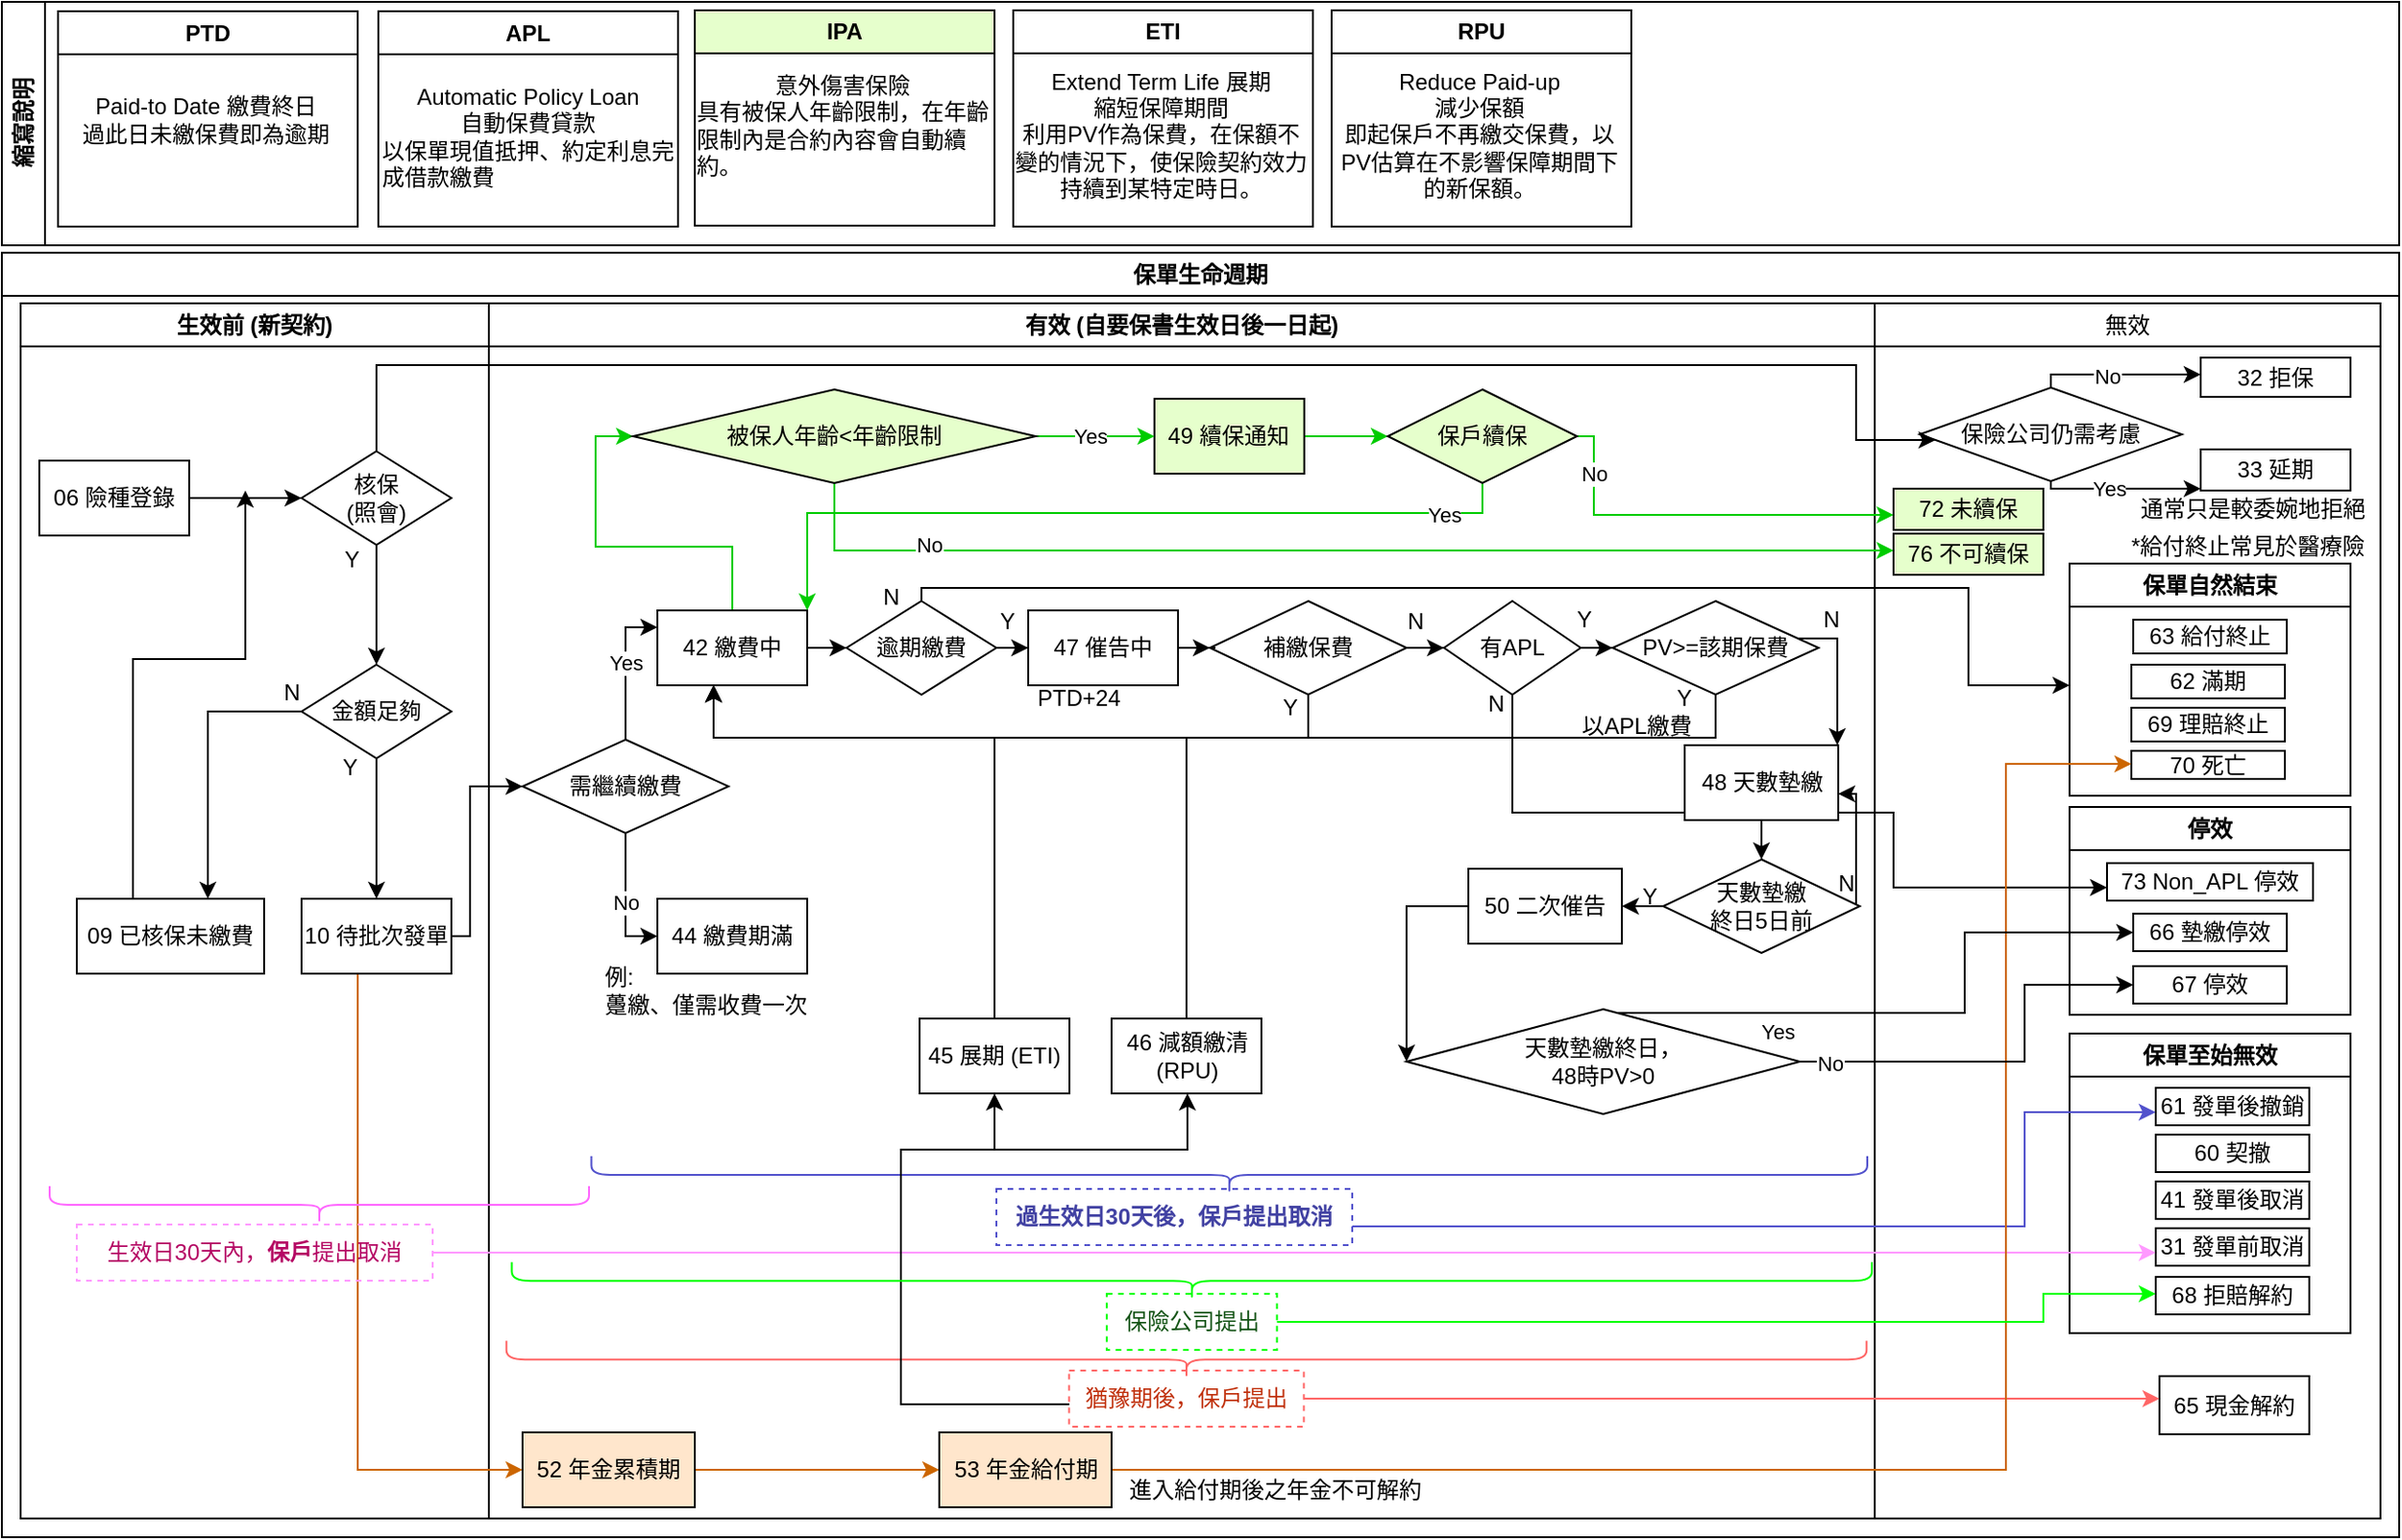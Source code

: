 <mxfile version="20.8.5" type="github">
  <diagram name="Page-1" id="74e2e168-ea6b-b213-b513-2b3c1d86103e">
    <mxGraphModel dx="1434" dy="764" grid="1" gridSize="10" guides="1" tooltips="1" connect="1" arrows="1" fold="1" page="1" pageScale="1" pageWidth="1100" pageHeight="850" background="none" math="0" shadow="0">
      <root>
        <mxCell id="0" />
        <mxCell id="1" parent="0" />
        <mxCell id="DVyqi5FKeD5EoQhoKruz-1" value="生效前 (新契約)" style="swimlane;whiteSpace=wrap;html=1;" parent="1" vertex="1">
          <mxGeometry x="40" y="181" width="250" height="649" as="geometry" />
        </mxCell>
        <mxCell id="DVyqi5FKeD5EoQhoKruz-2" value="有效 (自要保書生效日後一日起)" style="swimlane;whiteSpace=wrap;html=1;" parent="1" vertex="1">
          <mxGeometry x="290" y="181" width="740" height="649" as="geometry" />
        </mxCell>
        <mxCell id="DVyqi5FKeD5EoQhoKruz-3" value="保單生命週期" style="swimlane;whiteSpace=wrap;html=1;" parent="1" vertex="1">
          <mxGeometry x="30" y="154" width="1280" height="686" as="geometry">
            <mxRectangle x="30" y="154" width="110" height="30" as="alternateBounds" />
          </mxGeometry>
        </mxCell>
        <mxCell id="DVyqi5FKeD5EoQhoKruz-4" value="無效" style="swimlane;whiteSpace=wrap;html=1;fontStyle=0" parent="DVyqi5FKeD5EoQhoKruz-3" vertex="1">
          <mxGeometry x="1000" y="27" width="270" height="649" as="geometry" />
        </mxCell>
        <mxCell id="YKBG0jgpZs3wiLhJpTWU-11" value="32 拒保" style="rounded=0;whiteSpace=wrap;html=1;" parent="DVyqi5FKeD5EoQhoKruz-4" vertex="1">
          <mxGeometry x="174" y="29" width="80" height="21" as="geometry" />
        </mxCell>
        <mxCell id="YKBG0jgpZs3wiLhJpTWU-12" value="33 延期" style="rounded=0;whiteSpace=wrap;html=1;" parent="DVyqi5FKeD5EoQhoKruz-4" vertex="1">
          <mxGeometry x="174" y="78" width="80" height="22" as="geometry" />
        </mxCell>
        <mxCell id="YKBG0jgpZs3wiLhJpTWU-16" style="edgeStyle=orthogonalEdgeStyle;rounded=0;orthogonalLoop=1;jettySize=auto;html=1;" parent="DVyqi5FKeD5EoQhoKruz-4" source="YKBG0jgpZs3wiLhJpTWU-14" target="YKBG0jgpZs3wiLhJpTWU-11" edge="1">
          <mxGeometry relative="1" as="geometry">
            <Array as="points">
              <mxPoint x="94" y="38" />
            </Array>
          </mxGeometry>
        </mxCell>
        <mxCell id="YKBG0jgpZs3wiLhJpTWU-117" value="No" style="edgeLabel;html=1;align=center;verticalAlign=middle;resizable=0;points=[];" parent="YKBG0jgpZs3wiLhJpTWU-16" vertex="1" connectable="0">
          <mxGeometry x="-0.146" y="-1" relative="1" as="geometry">
            <mxPoint as="offset" />
          </mxGeometry>
        </mxCell>
        <mxCell id="YKBG0jgpZs3wiLhJpTWU-17" style="edgeStyle=orthogonalEdgeStyle;rounded=0;orthogonalLoop=1;jettySize=auto;html=1;" parent="DVyqi5FKeD5EoQhoKruz-4" source="YKBG0jgpZs3wiLhJpTWU-14" target="YKBG0jgpZs3wiLhJpTWU-12" edge="1">
          <mxGeometry relative="1" as="geometry">
            <Array as="points">
              <mxPoint x="94" y="99" />
            </Array>
          </mxGeometry>
        </mxCell>
        <mxCell id="YKBG0jgpZs3wiLhJpTWU-116" value="Yes" style="edgeLabel;html=1;align=center;verticalAlign=middle;resizable=0;points=[];" parent="YKBG0jgpZs3wiLhJpTWU-17" vertex="1" connectable="0">
          <mxGeometry x="-0.167" relative="1" as="geometry">
            <mxPoint as="offset" />
          </mxGeometry>
        </mxCell>
        <mxCell id="YKBG0jgpZs3wiLhJpTWU-14" value="保險公司仍需考慮" style="rhombus;whiteSpace=wrap;html=1;" parent="DVyqi5FKeD5EoQhoKruz-4" vertex="1">
          <mxGeometry x="24" y="45" width="140" height="50" as="geometry" />
        </mxCell>
        <mxCell id="YKBG0jgpZs3wiLhJpTWU-21" value="通常只是較委婉地拒絕" style="text;html=1;strokeColor=none;fillColor=none;align=left;verticalAlign=middle;whiteSpace=wrap;rounded=0;" parent="DVyqi5FKeD5EoQhoKruz-4" vertex="1">
          <mxGeometry x="140" y="95" width="130" height="30" as="geometry" />
        </mxCell>
        <mxCell id="YKBG0jgpZs3wiLhJpTWU-92" value="保單自然結束" style="swimlane;whiteSpace=wrap;html=1;" parent="DVyqi5FKeD5EoQhoKruz-4" vertex="1">
          <mxGeometry x="104" y="139" width="150" height="124" as="geometry">
            <mxRectangle x="104" y="139" width="110" height="30" as="alternateBounds" />
          </mxGeometry>
        </mxCell>
        <mxCell id="YKBG0jgpZs3wiLhJpTWU-93" value="62 滿期" style="rounded=0;whiteSpace=wrap;html=1;" parent="YKBG0jgpZs3wiLhJpTWU-92" vertex="1">
          <mxGeometry x="33" y="54" width="82" height="18" as="geometry" />
        </mxCell>
        <mxCell id="YKBG0jgpZs3wiLhJpTWU-94" value="69 理賠終止" style="rounded=0;whiteSpace=wrap;html=1;" parent="YKBG0jgpZs3wiLhJpTWU-92" vertex="1">
          <mxGeometry x="33" y="77" width="82" height="18" as="geometry" />
        </mxCell>
        <mxCell id="YKBG0jgpZs3wiLhJpTWU-95" value="70 死亡" style="rounded=0;whiteSpace=wrap;html=1;" parent="YKBG0jgpZs3wiLhJpTWU-92" vertex="1">
          <mxGeometry x="33" y="100" width="82" height="15" as="geometry" />
        </mxCell>
        <mxCell id="YKBG0jgpZs3wiLhJpTWU-201" value="63 給付終止" style="rounded=0;whiteSpace=wrap;html=1;" parent="YKBG0jgpZs3wiLhJpTWU-92" vertex="1">
          <mxGeometry x="34" y="30" width="82" height="18" as="geometry" />
        </mxCell>
        <mxCell id="YKBG0jgpZs3wiLhJpTWU-96" value="停效" style="swimlane;whiteSpace=wrap;html=1;" parent="DVyqi5FKeD5EoQhoKruz-4" vertex="1">
          <mxGeometry x="104" y="269" width="150" height="111" as="geometry" />
        </mxCell>
        <mxCell id="YKBG0jgpZs3wiLhJpTWU-34" value="73 Non_APL 停效" style="rounded=0;whiteSpace=wrap;html=1;" parent="YKBG0jgpZs3wiLhJpTWU-96" vertex="1">
          <mxGeometry x="20" y="30" width="110" height="20" as="geometry" />
        </mxCell>
        <mxCell id="YKBG0jgpZs3wiLhJpTWU-78" value="67 停效" style="rounded=0;whiteSpace=wrap;html=1;" parent="YKBG0jgpZs3wiLhJpTWU-96" vertex="1">
          <mxGeometry x="34" y="85" width="82" height="20" as="geometry" />
        </mxCell>
        <mxCell id="YKBG0jgpZs3wiLhJpTWU-77" value="66 墊繳停效" style="rounded=0;whiteSpace=wrap;html=1;" parent="YKBG0jgpZs3wiLhJpTWU-96" vertex="1">
          <mxGeometry x="34" y="57" width="82" height="20" as="geometry" />
        </mxCell>
        <mxCell id="YKBG0jgpZs3wiLhJpTWU-100" value="31 發單前取消" style="rounded=0;whiteSpace=wrap;html=1;" parent="DVyqi5FKeD5EoQhoKruz-4" vertex="1">
          <mxGeometry x="150" y="494" width="82" height="20" as="geometry" />
        </mxCell>
        <mxCell id="YKBG0jgpZs3wiLhJpTWU-103" value="41 發單後取消" style="rounded=0;whiteSpace=wrap;html=1;" parent="DVyqi5FKeD5EoQhoKruz-4" vertex="1">
          <mxGeometry x="150" y="469" width="82" height="20" as="geometry" />
        </mxCell>
        <mxCell id="YKBG0jgpZs3wiLhJpTWU-104" value="60 契撤" style="rounded=0;whiteSpace=wrap;html=1;" parent="DVyqi5FKeD5EoQhoKruz-4" vertex="1">
          <mxGeometry x="150" y="444" width="82" height="20" as="geometry" />
        </mxCell>
        <mxCell id="YKBG0jgpZs3wiLhJpTWU-106" value="61 發單後撤銷" style="rounded=0;whiteSpace=wrap;html=1;" parent="DVyqi5FKeD5EoQhoKruz-4" vertex="1">
          <mxGeometry x="150" y="419" width="82" height="20" as="geometry" />
        </mxCell>
        <mxCell id="YKBG0jgpZs3wiLhJpTWU-111" value="保單至始無效" style="swimlane;whiteSpace=wrap;html=1;" parent="DVyqi5FKeD5EoQhoKruz-4" vertex="1">
          <mxGeometry x="104" y="390" width="150" height="160" as="geometry">
            <mxRectangle x="110" y="156" width="110" height="30" as="alternateBounds" />
          </mxGeometry>
        </mxCell>
        <mxCell id="YKBG0jgpZs3wiLhJpTWU-190" value="68 拒賠解約" style="rounded=0;whiteSpace=wrap;html=1;" parent="YKBG0jgpZs3wiLhJpTWU-111" vertex="1">
          <mxGeometry x="46" y="130" width="82" height="20" as="geometry" />
        </mxCell>
        <mxCell id="YKBG0jgpZs3wiLhJpTWU-126" value="65 現金解約" style="rounded=0;whiteSpace=wrap;html=1;" parent="DVyqi5FKeD5EoQhoKruz-4" vertex="1">
          <mxGeometry x="152" y="573" width="80" height="31" as="geometry" />
        </mxCell>
        <mxCell id="YKBG0jgpZs3wiLhJpTWU-141" value="76 不可續保" style="rounded=0;whiteSpace=wrap;html=1;fillColor=#E6FFCC;" parent="DVyqi5FKeD5EoQhoKruz-4" vertex="1">
          <mxGeometry x="10" y="123" width="80" height="22" as="geometry" />
        </mxCell>
        <mxCell id="YKBG0jgpZs3wiLhJpTWU-174" value="72 未續保" style="rounded=0;whiteSpace=wrap;html=1;fillColor=#E6FFCC;" parent="DVyqi5FKeD5EoQhoKruz-4" vertex="1">
          <mxGeometry x="10" y="99" width="80" height="22" as="geometry" />
        </mxCell>
        <mxCell id="YKBG0jgpZs3wiLhJpTWU-202" value="*給付終止常見於醫療險" style="text;html=1;strokeColor=none;fillColor=none;align=left;verticalAlign=middle;whiteSpace=wrap;rounded=0;" parent="DVyqi5FKeD5EoQhoKruz-4" vertex="1">
          <mxGeometry x="135" y="115" width="130" height="30" as="geometry" />
        </mxCell>
        <mxCell id="DVyqi5FKeD5EoQhoKruz-7" value="" style="edgeStyle=orthogonalEdgeStyle;rounded=0;orthogonalLoop=1;jettySize=auto;html=1;" parent="DVyqi5FKeD5EoQhoKruz-3" source="DVyqi5FKeD5EoQhoKruz-5" target="DVyqi5FKeD5EoQhoKruz-6" edge="1">
          <mxGeometry relative="1" as="geometry" />
        </mxCell>
        <mxCell id="DVyqi5FKeD5EoQhoKruz-5" value="06 險種登錄" style="rounded=0;whiteSpace=wrap;html=1;" parent="DVyqi5FKeD5EoQhoKruz-3" vertex="1">
          <mxGeometry x="20" y="111" width="80" height="40" as="geometry" />
        </mxCell>
        <mxCell id="DVyqi5FKeD5EoQhoKruz-12" value="" style="edgeStyle=orthogonalEdgeStyle;rounded=0;orthogonalLoop=1;jettySize=auto;html=1;" parent="DVyqi5FKeD5EoQhoKruz-3" source="DVyqi5FKeD5EoQhoKruz-6" target="DVyqi5FKeD5EoQhoKruz-11" edge="1">
          <mxGeometry relative="1" as="geometry" />
        </mxCell>
        <mxCell id="YKBG0jgpZs3wiLhJpTWU-36" style="edgeStyle=orthogonalEdgeStyle;rounded=0;orthogonalLoop=1;jettySize=auto;html=1;" parent="DVyqi5FKeD5EoQhoKruz-3" source="DVyqi5FKeD5EoQhoKruz-6" target="YKBG0jgpZs3wiLhJpTWU-14" edge="1">
          <mxGeometry relative="1" as="geometry">
            <Array as="points">
              <mxPoint x="200" y="60" />
              <mxPoint x="990" y="60" />
              <mxPoint x="990" y="100" />
            </Array>
          </mxGeometry>
        </mxCell>
        <mxCell id="DVyqi5FKeD5EoQhoKruz-6" value="核保&lt;br&gt;(照會)" style="rhombus;whiteSpace=wrap;html=1;" parent="DVyqi5FKeD5EoQhoKruz-3" vertex="1">
          <mxGeometry x="160" y="106" width="80" height="50" as="geometry" />
        </mxCell>
        <mxCell id="YKBG0jgpZs3wiLhJpTWU-3" style="edgeStyle=orthogonalEdgeStyle;rounded=0;orthogonalLoop=1;jettySize=auto;html=1;entryX=0;entryY=0.5;entryDx=0;entryDy=0;" parent="DVyqi5FKeD5EoQhoKruz-3" source="DVyqi5FKeD5EoQhoKruz-9" target="DVyqi5FKeD5EoQhoKruz-30" edge="1">
          <mxGeometry relative="1" as="geometry">
            <Array as="points">
              <mxPoint x="250" y="365" />
              <mxPoint x="250" y="285" />
            </Array>
          </mxGeometry>
        </mxCell>
        <mxCell id="YKBG0jgpZs3wiLhJpTWU-180" style="edgeStyle=orthogonalEdgeStyle;rounded=0;orthogonalLoop=1;jettySize=auto;html=1;strokeColor=#CC6600;" parent="DVyqi5FKeD5EoQhoKruz-3" source="DVyqi5FKeD5EoQhoKruz-9" target="YKBG0jgpZs3wiLhJpTWU-178" edge="1">
          <mxGeometry relative="1" as="geometry">
            <Array as="points">
              <mxPoint x="190" y="650" />
            </Array>
          </mxGeometry>
        </mxCell>
        <mxCell id="DVyqi5FKeD5EoQhoKruz-9" value="10 待批次發單" style="rounded=0;whiteSpace=wrap;html=1;" parent="DVyqi5FKeD5EoQhoKruz-3" vertex="1">
          <mxGeometry x="160" y="345" width="80" height="40" as="geometry" />
        </mxCell>
        <mxCell id="DVyqi5FKeD5EoQhoKruz-22" style="edgeStyle=orthogonalEdgeStyle;rounded=0;orthogonalLoop=1;jettySize=auto;html=1;startArrow=none;" parent="DVyqi5FKeD5EoQhoKruz-3" target="DVyqi5FKeD5EoQhoKruz-14" edge="1">
          <mxGeometry relative="1" as="geometry">
            <mxPoint x="110" y="260" as="sourcePoint" />
            <Array as="points">
              <mxPoint x="110" y="260" />
            </Array>
          </mxGeometry>
        </mxCell>
        <mxCell id="DVyqi5FKeD5EoQhoKruz-23" style="edgeStyle=orthogonalEdgeStyle;rounded=0;orthogonalLoop=1;jettySize=auto;html=1;" parent="DVyqi5FKeD5EoQhoKruz-3" source="DVyqi5FKeD5EoQhoKruz-11" target="DVyqi5FKeD5EoQhoKruz-9" edge="1">
          <mxGeometry relative="1" as="geometry">
            <Array as="points">
              <mxPoint x="200" y="340" />
              <mxPoint x="200" y="340" />
            </Array>
          </mxGeometry>
        </mxCell>
        <mxCell id="DVyqi5FKeD5EoQhoKruz-11" value="金額足夠" style="rhombus;whiteSpace=wrap;html=1;" parent="DVyqi5FKeD5EoQhoKruz-3" vertex="1">
          <mxGeometry x="160" y="220" width="80" height="50" as="geometry" />
        </mxCell>
        <mxCell id="DVyqi5FKeD5EoQhoKruz-13" value="Y" style="text;html=1;strokeColor=none;fillColor=none;align=center;verticalAlign=middle;whiteSpace=wrap;rounded=0;" parent="DVyqi5FKeD5EoQhoKruz-3" vertex="1">
          <mxGeometry x="172" y="149" width="30" height="30" as="geometry" />
        </mxCell>
        <mxCell id="DVyqi5FKeD5EoQhoKruz-14" value="09 已核保未繳費" style="rounded=0;whiteSpace=wrap;html=1;" parent="DVyqi5FKeD5EoQhoKruz-3" vertex="1">
          <mxGeometry x="40" y="345" width="100" height="40" as="geometry" />
        </mxCell>
        <mxCell id="DVyqi5FKeD5EoQhoKruz-24" value="Y" style="text;html=1;strokeColor=none;fillColor=none;align=center;verticalAlign=middle;whiteSpace=wrap;rounded=0;" parent="DVyqi5FKeD5EoQhoKruz-3" vertex="1">
          <mxGeometry x="171" y="260" width="30" height="30" as="geometry" />
        </mxCell>
        <mxCell id="DVyqi5FKeD5EoQhoKruz-26" value="" style="edgeStyle=orthogonalEdgeStyle;rounded=0;orthogonalLoop=1;jettySize=auto;html=1;endArrow=none;" parent="DVyqi5FKeD5EoQhoKruz-3" source="DVyqi5FKeD5EoQhoKruz-11" edge="1">
          <mxGeometry relative="1" as="geometry">
            <mxPoint x="150" y="335" as="sourcePoint" />
            <mxPoint x="110" y="260" as="targetPoint" />
            <Array as="points">
              <mxPoint x="110" y="245" />
            </Array>
          </mxGeometry>
        </mxCell>
        <mxCell id="DVyqi5FKeD5EoQhoKruz-27" value="N" style="text;html=1;strokeColor=none;fillColor=none;align=center;verticalAlign=middle;whiteSpace=wrap;rounded=0;" parent="DVyqi5FKeD5EoQhoKruz-3" vertex="1">
          <mxGeometry x="140" y="220" width="30" height="30" as="geometry" />
        </mxCell>
        <mxCell id="YKBG0jgpZs3wiLhJpTWU-4" style="edgeStyle=orthogonalEdgeStyle;rounded=0;orthogonalLoop=1;jettySize=auto;html=1;" parent="DVyqi5FKeD5EoQhoKruz-3" source="DVyqi5FKeD5EoQhoKruz-30" target="YKBG0jgpZs3wiLhJpTWU-2" edge="1">
          <mxGeometry relative="1" as="geometry">
            <Array as="points">
              <mxPoint x="333" y="200" />
            </Array>
          </mxGeometry>
        </mxCell>
        <mxCell id="YKBG0jgpZs3wiLhJpTWU-119" value="Yes" style="edgeLabel;html=1;align=center;verticalAlign=middle;resizable=0;points=[];" parent="YKBG0jgpZs3wiLhJpTWU-4" vertex="1" connectable="0">
          <mxGeometry x="0.074" relative="1" as="geometry">
            <mxPoint as="offset" />
          </mxGeometry>
        </mxCell>
        <mxCell id="YKBG0jgpZs3wiLhJpTWU-5" style="edgeStyle=orthogonalEdgeStyle;rounded=0;orthogonalLoop=1;jettySize=auto;html=1;" parent="DVyqi5FKeD5EoQhoKruz-3" source="DVyqi5FKeD5EoQhoKruz-30" target="YKBG0jgpZs3wiLhJpTWU-1" edge="1">
          <mxGeometry relative="1" as="geometry">
            <Array as="points">
              <mxPoint x="333" y="365" />
            </Array>
          </mxGeometry>
        </mxCell>
        <mxCell id="YKBG0jgpZs3wiLhJpTWU-118" value="No" style="edgeLabel;html=1;align=center;verticalAlign=middle;resizable=0;points=[];" parent="YKBG0jgpZs3wiLhJpTWU-5" vertex="1" connectable="0">
          <mxGeometry x="0.028" relative="1" as="geometry">
            <mxPoint as="offset" />
          </mxGeometry>
        </mxCell>
        <mxCell id="DVyqi5FKeD5EoQhoKruz-30" value="需繼續繳費" style="rhombus;whiteSpace=wrap;html=1;" parent="DVyqi5FKeD5EoQhoKruz-3" vertex="1">
          <mxGeometry x="278" y="260" width="110" height="50" as="geometry" />
        </mxCell>
        <mxCell id="YKBG0jgpZs3wiLhJpTWU-1" value="44 繳費期滿" style="rounded=0;whiteSpace=wrap;html=1;" parent="DVyqi5FKeD5EoQhoKruz-3" vertex="1">
          <mxGeometry x="350" y="345" width="80" height="40" as="geometry" />
        </mxCell>
        <mxCell id="YKBG0jgpZs3wiLhJpTWU-26" value="" style="edgeStyle=orthogonalEdgeStyle;rounded=0;orthogonalLoop=1;jettySize=auto;html=1;" parent="DVyqi5FKeD5EoQhoKruz-3" source="YKBG0jgpZs3wiLhJpTWU-2" target="YKBG0jgpZs3wiLhJpTWU-23" edge="1">
          <mxGeometry relative="1" as="geometry" />
        </mxCell>
        <mxCell id="YKBG0jgpZs3wiLhJpTWU-138" style="edgeStyle=orthogonalEdgeStyle;rounded=0;orthogonalLoop=1;jettySize=auto;html=1;exitX=0.5;exitY=0;exitDx=0;exitDy=0;entryX=0;entryY=0.5;entryDx=0;entryDy=0;strokeColor=#00CC00;" parent="DVyqi5FKeD5EoQhoKruz-3" source="YKBG0jgpZs3wiLhJpTWU-2" target="YKBG0jgpZs3wiLhJpTWU-137" edge="1">
          <mxGeometry relative="1" as="geometry" />
        </mxCell>
        <mxCell id="YKBG0jgpZs3wiLhJpTWU-2" value="42 繳費中" style="rounded=0;whiteSpace=wrap;html=1;" parent="DVyqi5FKeD5EoQhoKruz-3" vertex="1">
          <mxGeometry x="350" y="191" width="80" height="40" as="geometry" />
        </mxCell>
        <mxCell id="YKBG0jgpZs3wiLhJpTWU-8" value="例:&lt;br&gt;躉繳、僅需收費一次" style="text;html=1;strokeColor=none;fillColor=none;align=left;verticalAlign=middle;whiteSpace=wrap;rounded=0;" parent="DVyqi5FKeD5EoQhoKruz-3" vertex="1">
          <mxGeometry x="320" y="379" width="110" height="30" as="geometry" />
        </mxCell>
        <mxCell id="YKBG0jgpZs3wiLhJpTWU-30" value="" style="edgeStyle=orthogonalEdgeStyle;rounded=0;orthogonalLoop=1;jettySize=auto;html=1;" parent="DVyqi5FKeD5EoQhoKruz-3" source="YKBG0jgpZs3wiLhJpTWU-23" target="YKBG0jgpZs3wiLhJpTWU-27" edge="1">
          <mxGeometry relative="1" as="geometry" />
        </mxCell>
        <mxCell id="YKBG0jgpZs3wiLhJpTWU-23" value="逾期繳費" style="rhombus;whiteSpace=wrap;html=1;" parent="DVyqi5FKeD5EoQhoKruz-3" vertex="1">
          <mxGeometry x="451" y="186" width="80" height="50" as="geometry" />
        </mxCell>
        <mxCell id="YKBG0jgpZs3wiLhJpTWU-52" value="" style="edgeStyle=orthogonalEdgeStyle;rounded=0;orthogonalLoop=1;jettySize=auto;html=1;" parent="DVyqi5FKeD5EoQhoKruz-3" source="YKBG0jgpZs3wiLhJpTWU-25" target="YKBG0jgpZs3wiLhJpTWU-50" edge="1">
          <mxGeometry relative="1" as="geometry">
            <mxPoint x="756" y="205" as="sourcePoint" />
            <mxPoint x="819" y="210" as="targetPoint" />
          </mxGeometry>
        </mxCell>
        <mxCell id="YKBG0jgpZs3wiLhJpTWU-25" value="補繳保費" style="rhombus;whiteSpace=wrap;html=1;" parent="DVyqi5FKeD5EoQhoKruz-3" vertex="1">
          <mxGeometry x="645" y="186" width="105" height="50" as="geometry" />
        </mxCell>
        <mxCell id="YKBG0jgpZs3wiLhJpTWU-32" value="" style="edgeStyle=orthogonalEdgeStyle;rounded=0;orthogonalLoop=1;jettySize=auto;html=1;" parent="DVyqi5FKeD5EoQhoKruz-3" source="YKBG0jgpZs3wiLhJpTWU-27" target="YKBG0jgpZs3wiLhJpTWU-25" edge="1">
          <mxGeometry relative="1" as="geometry" />
        </mxCell>
        <mxCell id="YKBG0jgpZs3wiLhJpTWU-27" value="47 催告中" style="rounded=0;whiteSpace=wrap;html=1;" parent="DVyqi5FKeD5EoQhoKruz-3" vertex="1">
          <mxGeometry x="548" y="191" width="80" height="40" as="geometry" />
        </mxCell>
        <mxCell id="YKBG0jgpZs3wiLhJpTWU-31" value="PTD+24&amp;nbsp; &amp;nbsp;" style="text;html=1;strokeColor=none;fillColor=none;align=left;verticalAlign=middle;whiteSpace=wrap;rounded=0;" parent="DVyqi5FKeD5EoQhoKruz-3" vertex="1">
          <mxGeometry x="551" y="234" width="55" height="21" as="geometry" />
        </mxCell>
        <mxCell id="YKBG0jgpZs3wiLhJpTWU-33" value="Y" style="text;html=1;strokeColor=none;fillColor=none;align=center;verticalAlign=middle;whiteSpace=wrap;rounded=0;" parent="DVyqi5FKeD5EoQhoKruz-3" vertex="1">
          <mxGeometry x="522" y="182" width="30" height="30" as="geometry" />
        </mxCell>
        <mxCell id="YKBG0jgpZs3wiLhJpTWU-38" style="edgeStyle=orthogonalEdgeStyle;rounded=0;orthogonalLoop=1;jettySize=auto;html=1;" parent="DVyqi5FKeD5EoQhoKruz-3" source="YKBG0jgpZs3wiLhJpTWU-25" target="YKBG0jgpZs3wiLhJpTWU-2" edge="1">
          <mxGeometry relative="1" as="geometry">
            <mxPoint x="380" y="231" as="targetPoint" />
            <Array as="points">
              <mxPoint x="698" y="259" />
              <mxPoint x="380" y="259" />
            </Array>
          </mxGeometry>
        </mxCell>
        <mxCell id="YKBG0jgpZs3wiLhJpTWU-39" value="N" style="text;html=1;strokeColor=none;fillColor=none;align=center;verticalAlign=middle;whiteSpace=wrap;rounded=0;" parent="DVyqi5FKeD5EoQhoKruz-3" vertex="1">
          <mxGeometry x="460" y="169" width="30" height="30" as="geometry" />
        </mxCell>
        <mxCell id="YKBG0jgpZs3wiLhJpTWU-41" value="Y" style="text;html=1;strokeColor=none;fillColor=none;align=center;verticalAlign=middle;whiteSpace=wrap;rounded=0;" parent="DVyqi5FKeD5EoQhoKruz-3" vertex="1">
          <mxGeometry x="673" y="228" width="30" height="30" as="geometry" />
        </mxCell>
        <mxCell id="YKBG0jgpZs3wiLhJpTWU-56" value="" style="edgeStyle=orthogonalEdgeStyle;rounded=0;orthogonalLoop=1;jettySize=auto;html=1;" parent="DVyqi5FKeD5EoQhoKruz-3" source="YKBG0jgpZs3wiLhJpTWU-50" target="YKBG0jgpZs3wiLhJpTWU-55" edge="1">
          <mxGeometry relative="1" as="geometry" />
        </mxCell>
        <mxCell id="YKBG0jgpZs3wiLhJpTWU-80" style="edgeStyle=orthogonalEdgeStyle;rounded=0;orthogonalLoop=1;jettySize=auto;html=1;" parent="DVyqi5FKeD5EoQhoKruz-3" source="YKBG0jgpZs3wiLhJpTWU-50" target="YKBG0jgpZs3wiLhJpTWU-34" edge="1">
          <mxGeometry relative="1" as="geometry">
            <Array as="points">
              <mxPoint x="806" y="299" />
              <mxPoint x="1010" y="299" />
              <mxPoint x="1010" y="339" />
            </Array>
          </mxGeometry>
        </mxCell>
        <mxCell id="YKBG0jgpZs3wiLhJpTWU-50" value="有APL" style="rhombus;whiteSpace=wrap;html=1;" parent="DVyqi5FKeD5EoQhoKruz-3" vertex="1">
          <mxGeometry x="770" y="186" width="73" height="50" as="geometry" />
        </mxCell>
        <mxCell id="YKBG0jgpZs3wiLhJpTWU-53" value="N" style="text;html=1;strokeColor=none;fillColor=none;align=center;verticalAlign=middle;whiteSpace=wrap;rounded=0;" parent="DVyqi5FKeD5EoQhoKruz-3" vertex="1">
          <mxGeometry x="740" y="182" width="30" height="30" as="geometry" />
        </mxCell>
        <mxCell id="YKBG0jgpZs3wiLhJpTWU-58" style="edgeStyle=orthogonalEdgeStyle;rounded=0;orthogonalLoop=1;jettySize=auto;html=1;" parent="DVyqi5FKeD5EoQhoKruz-3" target="YKBG0jgpZs3wiLhJpTWU-2" edge="1">
          <mxGeometry relative="1" as="geometry">
            <mxPoint x="915" y="226.0" as="sourcePoint" />
            <mxPoint x="390" y="221.0" as="targetPoint" />
            <Array as="points">
              <mxPoint x="915" y="259" />
              <mxPoint x="380" y="259" />
            </Array>
          </mxGeometry>
        </mxCell>
        <mxCell id="YKBG0jgpZs3wiLhJpTWU-64" style="edgeStyle=orthogonalEdgeStyle;rounded=0;orthogonalLoop=1;jettySize=auto;html=1;" parent="DVyqi5FKeD5EoQhoKruz-3" source="YKBG0jgpZs3wiLhJpTWU-55" target="YKBG0jgpZs3wiLhJpTWU-62" edge="1">
          <mxGeometry relative="1" as="geometry">
            <Array as="points">
              <mxPoint x="980" y="206" />
            </Array>
          </mxGeometry>
        </mxCell>
        <mxCell id="YKBG0jgpZs3wiLhJpTWU-55" value="PV&amp;gt;=該期保費" style="rhombus;whiteSpace=wrap;html=1;" parent="DVyqi5FKeD5EoQhoKruz-3" vertex="1">
          <mxGeometry x="860" y="186" width="110" height="50" as="geometry" />
        </mxCell>
        <mxCell id="YKBG0jgpZs3wiLhJpTWU-57" value="Y" style="text;html=1;strokeColor=none;fillColor=none;align=center;verticalAlign=middle;whiteSpace=wrap;rounded=0;" parent="DVyqi5FKeD5EoQhoKruz-3" vertex="1">
          <mxGeometry x="830" y="181" width="30" height="30" as="geometry" />
        </mxCell>
        <mxCell id="YKBG0jgpZs3wiLhJpTWU-60" value="&lt;div style=&quot;text-align: right;&quot;&gt;&lt;span style=&quot;background-color: initial;&quot;&gt;Y&lt;/span&gt;&lt;/div&gt;&lt;div style=&quot;text-align: right;&quot;&gt;&lt;span style=&quot;background-color: initial;&quot;&gt;以APL繳費&lt;/span&gt;&lt;/div&gt;" style="text;html=1;strokeColor=none;fillColor=none;align=center;verticalAlign=middle;whiteSpace=wrap;rounded=0;" parent="DVyqi5FKeD5EoQhoKruz-3" vertex="1">
          <mxGeometry x="823" y="230" width="100" height="30" as="geometry" />
        </mxCell>
        <mxCell id="YKBG0jgpZs3wiLhJpTWU-67" style="edgeStyle=orthogonalEdgeStyle;rounded=0;orthogonalLoop=1;jettySize=auto;html=1;" parent="DVyqi5FKeD5EoQhoKruz-3" source="YKBG0jgpZs3wiLhJpTWU-62" target="YKBG0jgpZs3wiLhJpTWU-66" edge="1">
          <mxGeometry relative="1" as="geometry" />
        </mxCell>
        <mxCell id="YKBG0jgpZs3wiLhJpTWU-62" value="48 天數墊繳" style="rounded=0;whiteSpace=wrap;html=1;" parent="DVyqi5FKeD5EoQhoKruz-3" vertex="1">
          <mxGeometry x="898.5" y="263" width="82" height="40" as="geometry" />
        </mxCell>
        <mxCell id="YKBG0jgpZs3wiLhJpTWU-65" value="N" style="text;html=1;strokeColor=none;fillColor=none;align=center;verticalAlign=middle;whiteSpace=wrap;rounded=0;" parent="DVyqi5FKeD5EoQhoKruz-3" vertex="1">
          <mxGeometry x="962" y="181" width="30" height="30" as="geometry" />
        </mxCell>
        <mxCell id="YKBG0jgpZs3wiLhJpTWU-69" style="edgeStyle=orthogonalEdgeStyle;rounded=0;orthogonalLoop=1;jettySize=auto;html=1;" parent="DVyqi5FKeD5EoQhoKruz-3" source="YKBG0jgpZs3wiLhJpTWU-66" target="YKBG0jgpZs3wiLhJpTWU-68" edge="1">
          <mxGeometry relative="1" as="geometry" />
        </mxCell>
        <mxCell id="YKBG0jgpZs3wiLhJpTWU-72" style="edgeStyle=orthogonalEdgeStyle;rounded=0;orthogonalLoop=1;jettySize=auto;html=1;" parent="DVyqi5FKeD5EoQhoKruz-3" source="YKBG0jgpZs3wiLhJpTWU-66" target="YKBG0jgpZs3wiLhJpTWU-62" edge="1">
          <mxGeometry relative="1" as="geometry">
            <Array as="points">
              <mxPoint x="990" y="289" />
            </Array>
          </mxGeometry>
        </mxCell>
        <mxCell id="YKBG0jgpZs3wiLhJpTWU-66" value="天數墊繳&lt;br&gt;終日5日前" style="rhombus;whiteSpace=wrap;html=1;" parent="DVyqi5FKeD5EoQhoKruz-3" vertex="1">
          <mxGeometry x="887" y="324" width="105" height="50" as="geometry" />
        </mxCell>
        <mxCell id="YKBG0jgpZs3wiLhJpTWU-74" style="edgeStyle=orthogonalEdgeStyle;rounded=0;orthogonalLoop=1;jettySize=auto;html=1;" parent="DVyqi5FKeD5EoQhoKruz-3" source="YKBG0jgpZs3wiLhJpTWU-68" target="YKBG0jgpZs3wiLhJpTWU-195" edge="1">
          <mxGeometry relative="1" as="geometry">
            <mxPoint x="759" y="349" as="targetPoint" />
            <Array as="points">
              <mxPoint x="750" y="349" />
            </Array>
          </mxGeometry>
        </mxCell>
        <mxCell id="YKBG0jgpZs3wiLhJpTWU-68" value="50 二次催告" style="rounded=0;whiteSpace=wrap;html=1;" parent="DVyqi5FKeD5EoQhoKruz-3" vertex="1">
          <mxGeometry x="783" y="329" width="82" height="40" as="geometry" />
        </mxCell>
        <mxCell id="YKBG0jgpZs3wiLhJpTWU-70" value="N" style="text;html=1;strokeColor=none;fillColor=none;align=center;verticalAlign=middle;whiteSpace=wrap;rounded=0;" parent="DVyqi5FKeD5EoQhoKruz-3" vertex="1">
          <mxGeometry x="970" y="322" width="30" height="30" as="geometry" />
        </mxCell>
        <mxCell id="YKBG0jgpZs3wiLhJpTWU-71" value="Y" style="text;html=1;strokeColor=none;fillColor=none;align=center;verticalAlign=middle;whiteSpace=wrap;rounded=0;" parent="DVyqi5FKeD5EoQhoKruz-3" vertex="1">
          <mxGeometry x="865" y="329" width="30" height="30" as="geometry" />
        </mxCell>
        <mxCell id="YKBG0jgpZs3wiLhJpTWU-81" value="N" style="text;html=1;strokeColor=none;fillColor=none;align=center;verticalAlign=middle;whiteSpace=wrap;rounded=0;" parent="DVyqi5FKeD5EoQhoKruz-3" vertex="1">
          <mxGeometry x="783" y="226" width="30" height="30" as="geometry" />
        </mxCell>
        <mxCell id="YKBG0jgpZs3wiLhJpTWU-35" style="edgeStyle=orthogonalEdgeStyle;rounded=0;orthogonalLoop=1;jettySize=auto;html=1;" parent="DVyqi5FKeD5EoQhoKruz-3" source="YKBG0jgpZs3wiLhJpTWU-23" target="YKBG0jgpZs3wiLhJpTWU-92" edge="1">
          <mxGeometry relative="1" as="geometry">
            <mxPoint x="1100" y="231" as="targetPoint" />
            <Array as="points">
              <mxPoint x="491" y="179" />
              <mxPoint x="1050" y="179" />
              <mxPoint x="1050" y="231" />
            </Array>
          </mxGeometry>
        </mxCell>
        <mxCell id="YKBG0jgpZs3wiLhJpTWU-97" value="" style="shape=curlyBracket;whiteSpace=wrap;html=1;rounded=1;flipH=1;labelPosition=right;verticalLabelPosition=middle;align=left;verticalAlign=middle;rotation=90;fillColor=#FF66FF;strokeColor=#FF66FF;" parent="DVyqi5FKeD5EoQhoKruz-3" vertex="1">
          <mxGeometry x="159.5" y="364.5" width="20" height="288" as="geometry" />
        </mxCell>
        <mxCell id="YKBG0jgpZs3wiLhJpTWU-98" value="生效日30天內，&lt;b&gt;保戶&lt;/b&gt;提出取消" style="text;html=1;strokeColor=#FF99FF;fillColor=none;align=center;verticalAlign=middle;whiteSpace=wrap;rounded=0;dashed=1;fontColor=#b50864;" parent="DVyqi5FKeD5EoQhoKruz-3" vertex="1">
          <mxGeometry x="40" y="519" width="190" height="30" as="geometry" />
        </mxCell>
        <mxCell id="YKBG0jgpZs3wiLhJpTWU-99" style="edgeStyle=orthogonalEdgeStyle;rounded=0;orthogonalLoop=1;jettySize=auto;html=1;strokeColor=#FF99FF;" parent="DVyqi5FKeD5EoQhoKruz-3" source="YKBG0jgpZs3wiLhJpTWU-98" target="YKBG0jgpZs3wiLhJpTWU-100" edge="1">
          <mxGeometry relative="1" as="geometry">
            <mxPoint x="1140" y="529" as="targetPoint" />
            <Array as="points">
              <mxPoint x="920" y="534" />
              <mxPoint x="920" y="534" />
            </Array>
          </mxGeometry>
        </mxCell>
        <mxCell id="YKBG0jgpZs3wiLhJpTWU-101" value="" style="shape=curlyBracket;whiteSpace=wrap;html=1;rounded=1;flipH=1;labelPosition=right;verticalLabelPosition=middle;align=left;verticalAlign=middle;rotation=90;strokeColor=#5252CC;" parent="DVyqi5FKeD5EoQhoKruz-3" vertex="1">
          <mxGeometry x="645.38" y="151.88" width="20" height="681.25" as="geometry" />
        </mxCell>
        <mxCell id="YKBG0jgpZs3wiLhJpTWU-123" style="edgeStyle=orthogonalEdgeStyle;rounded=0;orthogonalLoop=1;jettySize=auto;html=1;strokeColor=#5252CC;" parent="DVyqi5FKeD5EoQhoKruz-3" source="YKBG0jgpZs3wiLhJpTWU-102" target="YKBG0jgpZs3wiLhJpTWU-106" edge="1">
          <mxGeometry relative="1" as="geometry">
            <Array as="points">
              <mxPoint x="1080" y="520" />
              <mxPoint x="1080" y="459" />
            </Array>
          </mxGeometry>
        </mxCell>
        <mxCell id="YKBG0jgpZs3wiLhJpTWU-102" value="過生效日30天後，&lt;span&gt;保戶&lt;/span&gt;提出取消" style="text;html=1;strokeColor=#5252CC;fillColor=none;align=center;verticalAlign=middle;whiteSpace=wrap;rounded=0;fontColor=#4242A3;fontStyle=1;dashed=1;" parent="DVyqi5FKeD5EoQhoKruz-3" vertex="1">
          <mxGeometry x="531" y="500" width="190" height="30" as="geometry" />
        </mxCell>
        <mxCell id="YKBG0jgpZs3wiLhJpTWU-124" value="" style="shape=curlyBracket;whiteSpace=wrap;html=1;rounded=1;flipH=1;labelPosition=right;verticalLabelPosition=middle;align=left;verticalAlign=middle;rotation=90;strokeColor=#FF6666;" parent="DVyqi5FKeD5EoQhoKruz-3" vertex="1">
          <mxGeometry x="622.5" y="228" width="20" height="726.25" as="geometry" />
        </mxCell>
        <mxCell id="YKBG0jgpZs3wiLhJpTWU-127" style="edgeStyle=orthogonalEdgeStyle;rounded=0;orthogonalLoop=1;jettySize=auto;html=1;strokeColor=#FF6666;" parent="DVyqi5FKeD5EoQhoKruz-3" source="YKBG0jgpZs3wiLhJpTWU-125" target="YKBG0jgpZs3wiLhJpTWU-126" edge="1">
          <mxGeometry relative="1" as="geometry">
            <Array as="points">
              <mxPoint x="1204" y="615" />
            </Array>
          </mxGeometry>
        </mxCell>
        <mxCell id="YKBG0jgpZs3wiLhJpTWU-130" style="edgeStyle=orthogonalEdgeStyle;rounded=0;orthogonalLoop=1;jettySize=auto;html=1;" parent="DVyqi5FKeD5EoQhoKruz-3" source="YKBG0jgpZs3wiLhJpTWU-125" target="YKBG0jgpZs3wiLhJpTWU-129" edge="1">
          <mxGeometry relative="1" as="geometry">
            <Array as="points">
              <mxPoint x="480" y="615" />
              <mxPoint x="480" y="479" />
              <mxPoint x="633" y="479" />
            </Array>
          </mxGeometry>
        </mxCell>
        <mxCell id="YKBG0jgpZs3wiLhJpTWU-131" style="edgeStyle=orthogonalEdgeStyle;rounded=0;orthogonalLoop=1;jettySize=auto;html=1;" parent="DVyqi5FKeD5EoQhoKruz-3" source="YKBG0jgpZs3wiLhJpTWU-125" target="YKBG0jgpZs3wiLhJpTWU-128" edge="1">
          <mxGeometry relative="1" as="geometry">
            <Array as="points">
              <mxPoint x="480" y="615" />
              <mxPoint x="480" y="479" />
              <mxPoint x="530" y="479" />
            </Array>
          </mxGeometry>
        </mxCell>
        <mxCell id="YKBG0jgpZs3wiLhJpTWU-125" value="猶豫期後，保戶提出" style="text;html=1;strokeColor=#FF6666;fillColor=none;align=center;verticalAlign=middle;whiteSpace=wrap;rounded=0;dashed=1;fontColor=#c0300c;" parent="DVyqi5FKeD5EoQhoKruz-3" vertex="1">
          <mxGeometry x="569.81" y="597" width="125.38" height="30" as="geometry" />
        </mxCell>
        <mxCell id="YKBG0jgpZs3wiLhJpTWU-132" style="edgeStyle=orthogonalEdgeStyle;rounded=0;orthogonalLoop=1;jettySize=auto;html=1;" parent="DVyqi5FKeD5EoQhoKruz-3" source="YKBG0jgpZs3wiLhJpTWU-128" target="YKBG0jgpZs3wiLhJpTWU-2" edge="1">
          <mxGeometry relative="1" as="geometry">
            <Array as="points">
              <mxPoint x="530" y="259" />
              <mxPoint x="380" y="259" />
            </Array>
          </mxGeometry>
        </mxCell>
        <mxCell id="YKBG0jgpZs3wiLhJpTWU-128" value="45 展期 (ETI)" style="rounded=0;whiteSpace=wrap;html=1;" parent="DVyqi5FKeD5EoQhoKruz-3" vertex="1">
          <mxGeometry x="490" y="409" width="80" height="40" as="geometry" />
        </mxCell>
        <mxCell id="YKBG0jgpZs3wiLhJpTWU-133" style="edgeStyle=orthogonalEdgeStyle;rounded=0;orthogonalLoop=1;jettySize=auto;html=1;" parent="DVyqi5FKeD5EoQhoKruz-3" source="YKBG0jgpZs3wiLhJpTWU-129" target="YKBG0jgpZs3wiLhJpTWU-2" edge="1">
          <mxGeometry relative="1" as="geometry">
            <Array as="points">
              <mxPoint x="632" y="259" />
              <mxPoint x="380" y="259" />
            </Array>
          </mxGeometry>
        </mxCell>
        <mxCell id="YKBG0jgpZs3wiLhJpTWU-129" value="46 減額繳清 (RPU)" style="rounded=0;whiteSpace=wrap;html=1;" parent="DVyqi5FKeD5EoQhoKruz-3" vertex="1">
          <mxGeometry x="592.5" y="409" width="80" height="40" as="geometry" />
        </mxCell>
        <mxCell id="YKBG0jgpZs3wiLhJpTWU-145" style="edgeStyle=orthogonalEdgeStyle;rounded=0;orthogonalLoop=1;jettySize=auto;html=1;strokeColor=#00CC00;" parent="DVyqi5FKeD5EoQhoKruz-3" source="YKBG0jgpZs3wiLhJpTWU-136" target="YKBG0jgpZs3wiLhJpTWU-144" edge="1">
          <mxGeometry relative="1" as="geometry" />
        </mxCell>
        <mxCell id="YKBG0jgpZs3wiLhJpTWU-136" value="49 續保通知" style="rounded=0;whiteSpace=wrap;html=1;fillColor=#E6FFCC;" parent="DVyqi5FKeD5EoQhoKruz-3" vertex="1">
          <mxGeometry x="615.38" y="78" width="80" height="40" as="geometry" />
        </mxCell>
        <mxCell id="YKBG0jgpZs3wiLhJpTWU-139" style="edgeStyle=orthogonalEdgeStyle;rounded=0;orthogonalLoop=1;jettySize=auto;html=1;strokeColor=#00CC00;" parent="DVyqi5FKeD5EoQhoKruz-3" source="YKBG0jgpZs3wiLhJpTWU-137" target="YKBG0jgpZs3wiLhJpTWU-136" edge="1">
          <mxGeometry relative="1" as="geometry" />
        </mxCell>
        <mxCell id="YKBG0jgpZs3wiLhJpTWU-140" value="Yes" style="edgeLabel;html=1;align=center;verticalAlign=middle;resizable=0;points=[];" parent="YKBG0jgpZs3wiLhJpTWU-139" vertex="1" connectable="0">
          <mxGeometry x="0.094" relative="1" as="geometry">
            <mxPoint x="-6" as="offset" />
          </mxGeometry>
        </mxCell>
        <mxCell id="YKBG0jgpZs3wiLhJpTWU-142" style="edgeStyle=orthogonalEdgeStyle;rounded=0;orthogonalLoop=1;jettySize=auto;html=1;strokeColor=#00CC00;" parent="DVyqi5FKeD5EoQhoKruz-3" source="YKBG0jgpZs3wiLhJpTWU-137" target="YKBG0jgpZs3wiLhJpTWU-141" edge="1">
          <mxGeometry relative="1" as="geometry">
            <mxPoint x="444.529" y="130.993" as="sourcePoint" />
            <mxPoint x="1010" y="149.059" as="targetPoint" />
            <Array as="points">
              <mxPoint x="444" y="159" />
            </Array>
          </mxGeometry>
        </mxCell>
        <mxCell id="YKBG0jgpZs3wiLhJpTWU-143" value="No" style="edgeLabel;html=1;align=center;verticalAlign=middle;resizable=0;points=[];" parent="YKBG0jgpZs3wiLhJpTWU-142" vertex="1" connectable="0">
          <mxGeometry x="-0.712" y="3" relative="1" as="geometry">
            <mxPoint as="offset" />
          </mxGeometry>
        </mxCell>
        <mxCell id="YKBG0jgpZs3wiLhJpTWU-137" value="被保人年齡&amp;lt;年齡限制" style="rhombus;whiteSpace=wrap;html=1;fillColor=#E6FFCC;" parent="DVyqi5FKeD5EoQhoKruz-3" vertex="1">
          <mxGeometry x="337" y="73" width="215" height="50" as="geometry" />
        </mxCell>
        <mxCell id="YKBG0jgpZs3wiLhJpTWU-147" style="edgeStyle=orthogonalEdgeStyle;rounded=0;orthogonalLoop=1;jettySize=auto;html=1;entryX=1;entryY=0;entryDx=0;entryDy=0;strokeColor=#00CC00;" parent="DVyqi5FKeD5EoQhoKruz-3" source="YKBG0jgpZs3wiLhJpTWU-144" target="YKBG0jgpZs3wiLhJpTWU-2" edge="1">
          <mxGeometry relative="1" as="geometry">
            <Array as="points">
              <mxPoint x="790" y="139" />
              <mxPoint x="430" y="139" />
            </Array>
          </mxGeometry>
        </mxCell>
        <mxCell id="YKBG0jgpZs3wiLhJpTWU-148" value="Yes" style="edgeLabel;html=1;align=center;verticalAlign=middle;resizable=0;points=[];" parent="YKBG0jgpZs3wiLhJpTWU-147" vertex="1" connectable="0">
          <mxGeometry x="-0.754" y="-2" relative="1" as="geometry">
            <mxPoint x="16" y="3" as="offset" />
          </mxGeometry>
        </mxCell>
        <mxCell id="YKBG0jgpZs3wiLhJpTWU-175" style="edgeStyle=orthogonalEdgeStyle;rounded=0;orthogonalLoop=1;jettySize=auto;html=1;strokeColor=#00CC00;" parent="DVyqi5FKeD5EoQhoKruz-3" source="YKBG0jgpZs3wiLhJpTWU-144" target="YKBG0jgpZs3wiLhJpTWU-174" edge="1">
          <mxGeometry relative="1" as="geometry">
            <Array as="points">
              <mxPoint x="850" y="98" />
              <mxPoint x="850" y="140" />
            </Array>
          </mxGeometry>
        </mxCell>
        <mxCell id="YKBG0jgpZs3wiLhJpTWU-176" value="No" style="edgeLabel;html=1;align=center;verticalAlign=middle;resizable=0;points=[];" parent="YKBG0jgpZs3wiLhJpTWU-175" vertex="1" connectable="0">
          <mxGeometry x="-0.566" y="-1" relative="1" as="geometry">
            <mxPoint x="1" y="-17" as="offset" />
          </mxGeometry>
        </mxCell>
        <mxCell id="YKBG0jgpZs3wiLhJpTWU-144" value="保戶續保" style="rhombus;whiteSpace=wrap;html=1;fillColor=#E6FFCC;" parent="DVyqi5FKeD5EoQhoKruz-3" vertex="1">
          <mxGeometry x="740" y="73" width="101" height="50" as="geometry" />
        </mxCell>
        <mxCell id="YKBG0jgpZs3wiLhJpTWU-181" style="edgeStyle=orthogonalEdgeStyle;rounded=0;orthogonalLoop=1;jettySize=auto;html=1;strokeColor=#CC6600;" parent="DVyqi5FKeD5EoQhoKruz-3" source="YKBG0jgpZs3wiLhJpTWU-178" target="YKBG0jgpZs3wiLhJpTWU-179" edge="1">
          <mxGeometry relative="1" as="geometry" />
        </mxCell>
        <mxCell id="YKBG0jgpZs3wiLhJpTWU-178" value="52 年金累積期" style="rounded=0;whiteSpace=wrap;html=1;fillColor=#FFE6CC;" parent="DVyqi5FKeD5EoQhoKruz-3" vertex="1">
          <mxGeometry x="278" y="630" width="92" height="40" as="geometry" />
        </mxCell>
        <mxCell id="YKBG0jgpZs3wiLhJpTWU-183" style="edgeStyle=orthogonalEdgeStyle;rounded=0;orthogonalLoop=1;jettySize=auto;html=1;strokeColor=#CC6600;" parent="DVyqi5FKeD5EoQhoKruz-3" source="YKBG0jgpZs3wiLhJpTWU-179" target="YKBG0jgpZs3wiLhJpTWU-95" edge="1">
          <mxGeometry relative="1" as="geometry">
            <Array as="points">
              <mxPoint x="1070" y="650" />
              <mxPoint x="1070" y="273" />
            </Array>
          </mxGeometry>
        </mxCell>
        <mxCell id="YKBG0jgpZs3wiLhJpTWU-179" value="53 年金給付期" style="rounded=0;whiteSpace=wrap;html=1;fillColor=#FFE6CC;" parent="DVyqi5FKeD5EoQhoKruz-3" vertex="1">
          <mxGeometry x="500.5" y="630" width="92" height="40" as="geometry" />
        </mxCell>
        <mxCell id="YKBG0jgpZs3wiLhJpTWU-192" value="" style="shape=curlyBracket;whiteSpace=wrap;html=1;rounded=1;flipH=1;labelPosition=right;verticalLabelPosition=middle;align=left;verticalAlign=middle;rotation=90;strokeColor=#00FF00;" parent="DVyqi5FKeD5EoQhoKruz-3" vertex="1">
          <mxGeometry x="625.38" y="186" width="20" height="726.25" as="geometry" />
        </mxCell>
        <mxCell id="YKBG0jgpZs3wiLhJpTWU-194" style="edgeStyle=orthogonalEdgeStyle;rounded=0;orthogonalLoop=1;jettySize=auto;html=1;strokeColor=#00FF00;" parent="DVyqi5FKeD5EoQhoKruz-3" source="YKBG0jgpZs3wiLhJpTWU-193" target="YKBG0jgpZs3wiLhJpTWU-190" edge="1">
          <mxGeometry relative="1" as="geometry">
            <Array as="points">
              <mxPoint x="1090" y="571" />
              <mxPoint x="1090" y="556" />
            </Array>
          </mxGeometry>
        </mxCell>
        <mxCell id="YKBG0jgpZs3wiLhJpTWU-193" value="保險公司提出" style="text;html=1;strokeColor=#00FF00;fillColor=none;align=center;verticalAlign=middle;whiteSpace=wrap;rounded=0;fontColor=#135315;dashed=1;" parent="DVyqi5FKeD5EoQhoKruz-3" vertex="1">
          <mxGeometry x="589.94" y="556" width="90.87" height="30" as="geometry" />
        </mxCell>
        <mxCell id="YKBG0jgpZs3wiLhJpTWU-196" style="edgeStyle=orthogonalEdgeStyle;rounded=0;orthogonalLoop=1;jettySize=auto;html=1;entryX=0;entryY=0.5;entryDx=0;entryDy=0;strokeColor=#000000;" parent="DVyqi5FKeD5EoQhoKruz-3" source="YKBG0jgpZs3wiLhJpTWU-195" target="YKBG0jgpZs3wiLhJpTWU-77" edge="1">
          <mxGeometry relative="1" as="geometry">
            <Array as="points">
              <mxPoint x="1048" y="406" />
              <mxPoint x="1048" y="363" />
            </Array>
          </mxGeometry>
        </mxCell>
        <mxCell id="YKBG0jgpZs3wiLhJpTWU-197" value="Yes" style="edgeLabel;html=1;align=center;verticalAlign=middle;resizable=0;points=[];" parent="YKBG0jgpZs3wiLhJpTWU-196" vertex="1" connectable="0">
          <mxGeometry x="0.061" y="2" relative="1" as="geometry">
            <mxPoint x="-84" y="12" as="offset" />
          </mxGeometry>
        </mxCell>
        <mxCell id="YKBG0jgpZs3wiLhJpTWU-198" style="edgeStyle=orthogonalEdgeStyle;rounded=0;orthogonalLoop=1;jettySize=auto;html=1;entryX=0;entryY=0.5;entryDx=0;entryDy=0;strokeColor=#000000;" parent="DVyqi5FKeD5EoQhoKruz-3" source="YKBG0jgpZs3wiLhJpTWU-195" target="YKBG0jgpZs3wiLhJpTWU-78" edge="1">
          <mxGeometry relative="1" as="geometry">
            <Array as="points">
              <mxPoint x="1080" y="432" />
              <mxPoint x="1080" y="391" />
            </Array>
          </mxGeometry>
        </mxCell>
        <mxCell id="YKBG0jgpZs3wiLhJpTWU-199" value="No" style="edgeLabel;html=1;align=center;verticalAlign=middle;resizable=0;points=[];" parent="YKBG0jgpZs3wiLhJpTWU-198" vertex="1" connectable="0">
          <mxGeometry x="-0.854" y="-1" relative="1" as="geometry">
            <mxPoint as="offset" />
          </mxGeometry>
        </mxCell>
        <mxCell id="YKBG0jgpZs3wiLhJpTWU-195" value="天數墊繳終日，&lt;br&gt;48時PV&amp;gt;0" style="rhombus;whiteSpace=wrap;html=1;" parent="DVyqi5FKeD5EoQhoKruz-3" vertex="1">
          <mxGeometry x="750" y="404" width="210" height="56" as="geometry" />
        </mxCell>
        <mxCell id="YKBG0jgpZs3wiLhJpTWU-200" value="進入給付期後之年金不可解約" style="text;html=1;strokeColor=none;fillColor=none;align=center;verticalAlign=middle;whiteSpace=wrap;rounded=0;" parent="DVyqi5FKeD5EoQhoKruz-3" vertex="1">
          <mxGeometry x="575.5" y="646" width="207.5" height="30" as="geometry" />
        </mxCell>
        <mxCell id="DVyqi5FKeD5EoQhoKruz-15" style="edgeStyle=orthogonalEdgeStyle;rounded=0;orthogonalLoop=1;jettySize=auto;html=1;" parent="1" source="DVyqi5FKeD5EoQhoKruz-14" edge="1">
          <mxGeometry relative="1" as="geometry">
            <mxPoint x="160" y="281" as="targetPoint" />
            <Array as="points">
              <mxPoint x="100" y="371" />
              <mxPoint x="160" y="371" />
              <mxPoint x="160" y="281" />
            </Array>
          </mxGeometry>
        </mxCell>
        <mxCell id="YKBG0jgpZs3wiLhJpTWU-43" value="縮寫說明" style="swimlane;horizontal=0;whiteSpace=wrap;html=1;" parent="1" vertex="1">
          <mxGeometry x="30" y="20" width="1280" height="130" as="geometry" />
        </mxCell>
        <mxCell id="YKBG0jgpZs3wiLhJpTWU-44" value="PTD" style="swimlane;whiteSpace=wrap;html=1;" parent="YKBG0jgpZs3wiLhJpTWU-43" vertex="1">
          <mxGeometry x="30" y="5" width="160" height="115" as="geometry" />
        </mxCell>
        <mxCell id="YKBG0jgpZs3wiLhJpTWU-45" value="Paid-to Date 繳費終日&lt;br&gt;過此日未繳保費即為逾期" style="text;html=1;strokeColor=none;fillColor=none;align=center;verticalAlign=middle;whiteSpace=wrap;rounded=0;" parent="YKBG0jgpZs3wiLhJpTWU-44" vertex="1">
          <mxGeometry y="42.5" width="158" height="30" as="geometry" />
        </mxCell>
        <mxCell id="YKBG0jgpZs3wiLhJpTWU-46" value="APL" style="swimlane;whiteSpace=wrap;html=1;" parent="YKBG0jgpZs3wiLhJpTWU-43" vertex="1">
          <mxGeometry x="201" y="5" width="160" height="115" as="geometry" />
        </mxCell>
        <mxCell id="YKBG0jgpZs3wiLhJpTWU-47" value="Automatic Policy Loan&lt;br&gt;自動保費貸款&lt;br&gt;&lt;div style=&quot;text-align: left;&quot;&gt;&lt;span style=&quot;background-color: initial;&quot;&gt;以保單現值抵押、約定利息完成借款繳費&lt;/span&gt;&lt;/div&gt;" style="text;html=1;strokeColor=none;fillColor=none;align=center;verticalAlign=middle;whiteSpace=wrap;rounded=0;" parent="YKBG0jgpZs3wiLhJpTWU-46" vertex="1">
          <mxGeometry x="1" y="23" width="158" height="87" as="geometry" />
        </mxCell>
        <mxCell id="YKBG0jgpZs3wiLhJpTWU-185" value="ETI" style="swimlane;whiteSpace=wrap;html=1;" parent="YKBG0jgpZs3wiLhJpTWU-43" vertex="1">
          <mxGeometry x="540" y="4.5" width="160" height="115.5" as="geometry" />
        </mxCell>
        <mxCell id="YKBG0jgpZs3wiLhJpTWU-186" value="Extend Term Life 展期&lt;br&gt;縮短保障期間&lt;br&gt;利用PV作為保費，在保額不變的情況下，使保險契約效力持續到某特定時日。" style="text;html=1;strokeColor=none;fillColor=none;align=center;verticalAlign=middle;whiteSpace=wrap;rounded=0;" parent="YKBG0jgpZs3wiLhJpTWU-185" vertex="1">
          <mxGeometry y="23" width="158" height="87" as="geometry" />
        </mxCell>
        <mxCell id="YKBG0jgpZs3wiLhJpTWU-187" value="RPU" style="swimlane;whiteSpace=wrap;html=1;" parent="YKBG0jgpZs3wiLhJpTWU-43" vertex="1">
          <mxGeometry x="710" y="4.5" width="160" height="115.5" as="geometry" />
        </mxCell>
        <mxCell id="YKBG0jgpZs3wiLhJpTWU-188" value="Reduce Paid-up&lt;br&gt;減少保額&lt;br&gt;即起保戶不再繳交保費，以PV估算在不影響保障期間下的新保額。" style="text;html=1;strokeColor=none;fillColor=none;align=center;verticalAlign=middle;whiteSpace=wrap;rounded=0;" parent="YKBG0jgpZs3wiLhJpTWU-187" vertex="1">
          <mxGeometry y="23" width="158" height="87" as="geometry" />
        </mxCell>
        <mxCell id="YKBG0jgpZs3wiLhJpTWU-134" value="IPA" style="swimlane;whiteSpace=wrap;html=1;fillColor=#E6FFCC;" parent="1" vertex="1">
          <mxGeometry x="400" y="24.5" width="160" height="115" as="geometry" />
        </mxCell>
        <mxCell id="YKBG0jgpZs3wiLhJpTWU-135" value="意外傷害保險&lt;br&gt;&lt;div style=&quot;text-align: left;&quot;&gt;&lt;span style=&quot;background-color: initial;&quot;&gt;具有被保人年齡限制，在年齡限制內是合約內容會自動續約。&lt;/span&gt;&lt;/div&gt;" style="text;html=1;strokeColor=none;fillColor=none;align=center;verticalAlign=middle;whiteSpace=wrap;rounded=0;" parent="YKBG0jgpZs3wiLhJpTWU-134" vertex="1">
          <mxGeometry y="23" width="158" height="77" as="geometry" />
        </mxCell>
      </root>
    </mxGraphModel>
  </diagram>
</mxfile>
